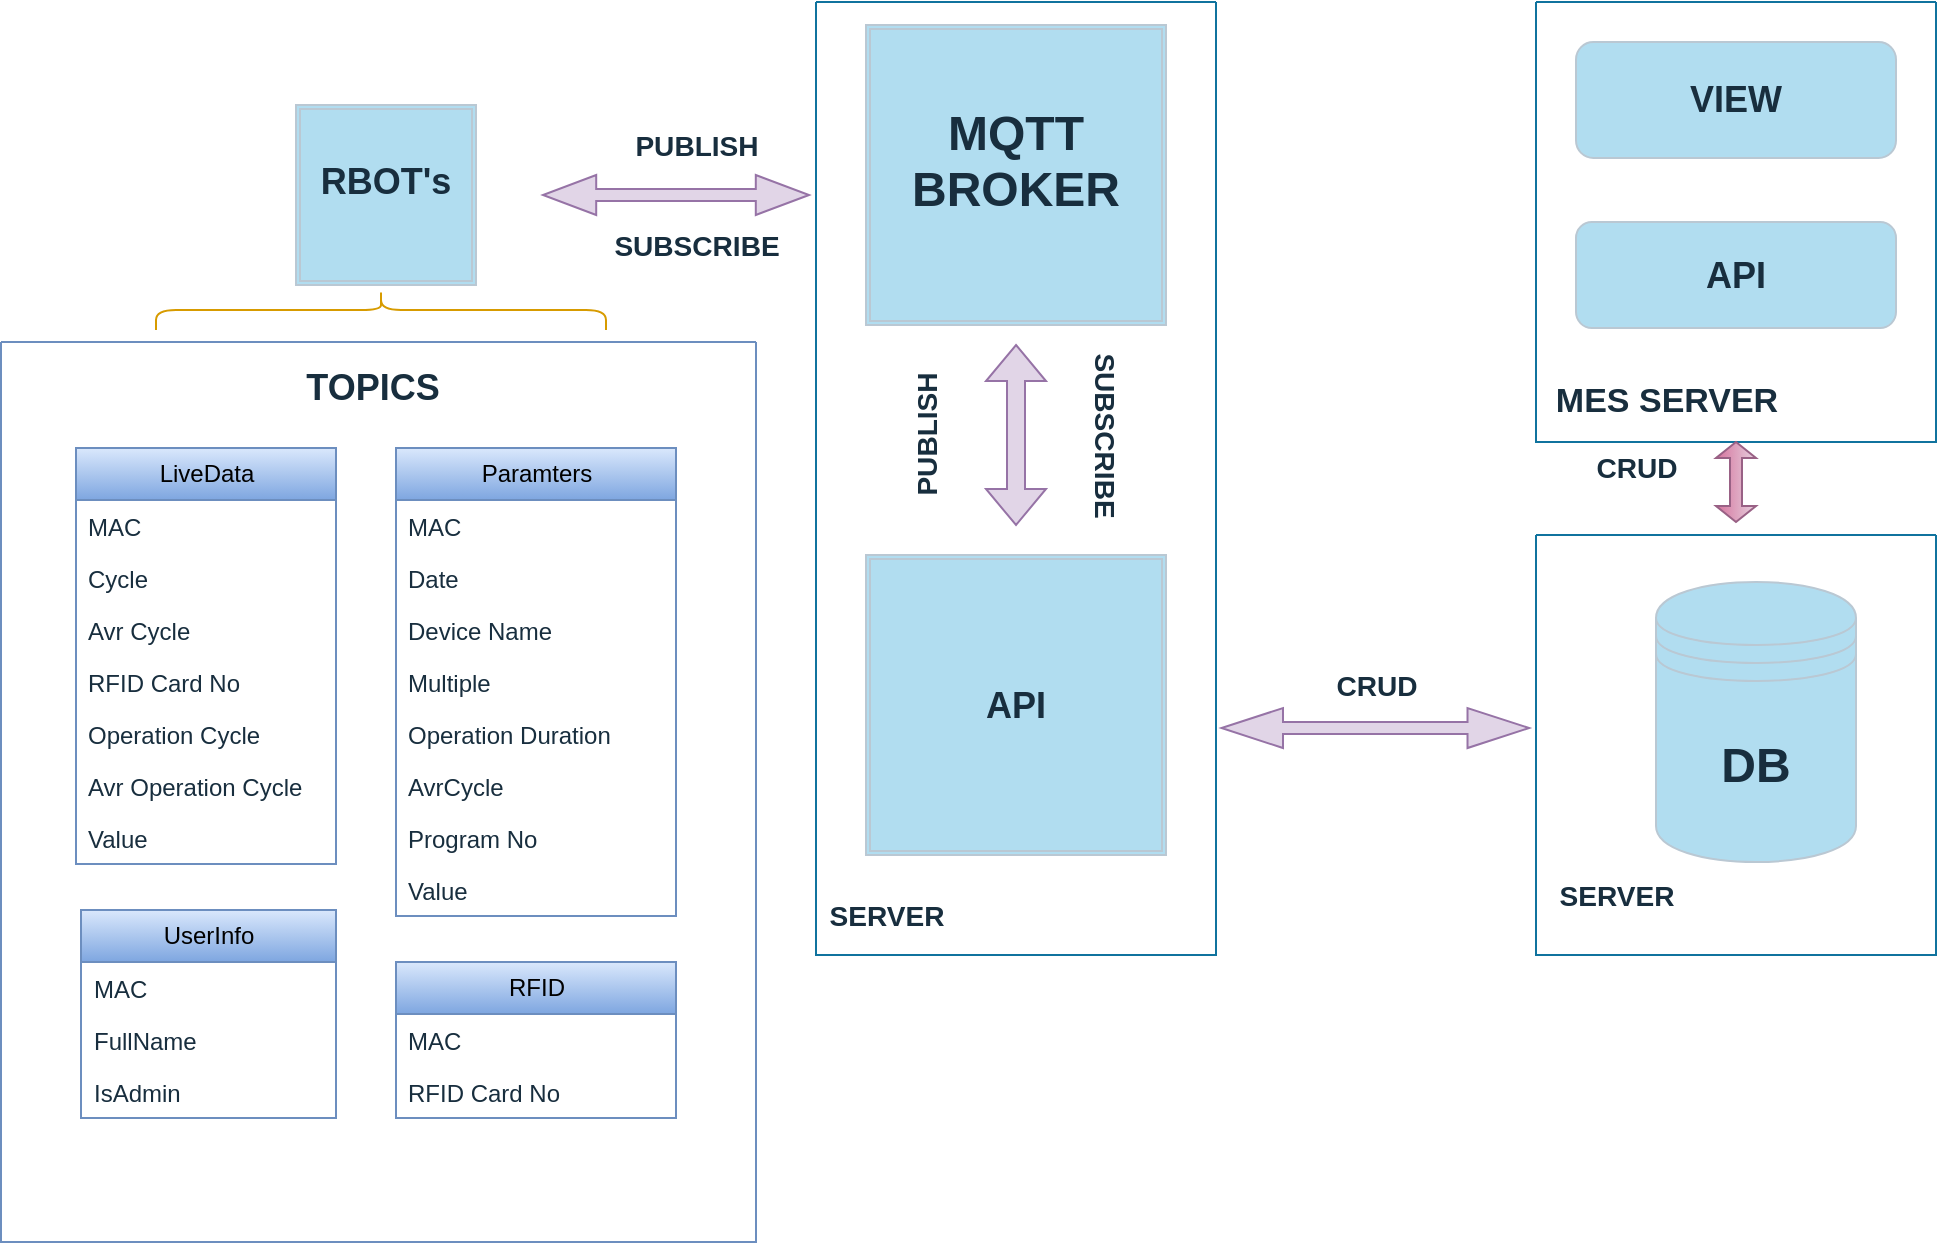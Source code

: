 <mxfile version="24.2.1" type="github">
  <diagram name="Page-1" id="5f0bae14-7c28-e335-631c-24af17079c00">
    <mxGraphModel dx="1380" dy="741" grid="1" gridSize="10" guides="1" tooltips="1" connect="1" arrows="1" fold="1" page="1" pageScale="1" pageWidth="1100" pageHeight="850" background="none" math="0" shadow="0">
      <root>
        <mxCell id="0" />
        <mxCell id="1" parent="0" />
        <mxCell id="vdj9q_atu6wUsFnDW9EK-2" value="&lt;h2&gt;RBOT&#39;s&lt;/h2&gt;&lt;div&gt;&lt;br&gt;&lt;/div&gt;" style="shape=ext;double=1;whiteSpace=wrap;html=1;aspect=fixed;labelBackgroundColor=none;fillColor=#B1DDF0;strokeColor=#BAC8D3;fontColor=#182E3E;" vertex="1" parent="1">
          <mxGeometry x="160" y="71.5" width="90" height="90" as="geometry" />
        </mxCell>
        <mxCell id="vdj9q_atu6wUsFnDW9EK-30" value="" style="shape=doubleArrow;direction=south;whiteSpace=wrap;html=1;rotation=90;fillColor=#e1d5e7;strokeColor=#9673a6;" vertex="1" parent="1">
          <mxGeometry x="689.63" y="306.13" width="20" height="153.75" as="geometry" />
        </mxCell>
        <mxCell id="vdj9q_atu6wUsFnDW9EK-38" value="" style="shape=doubleArrow;direction=south;whiteSpace=wrap;html=1;rotation=90;fillColor=#e1d5e7;strokeColor=#9673a6;" vertex="1" parent="1">
          <mxGeometry x="340" y="50" width="20" height="133" as="geometry" />
        </mxCell>
        <mxCell id="vdj9q_atu6wUsFnDW9EK-41" value="&lt;h3&gt;PUBLISH&lt;/h3&gt;" style="text;html=1;align=center;verticalAlign=middle;resizable=0;points=[];autosize=1;strokeColor=none;fillColor=none;fontColor=#182E3E;" vertex="1" parent="1">
          <mxGeometry x="315" y="61.5" width="90" height="60" as="geometry" />
        </mxCell>
        <mxCell id="vdj9q_atu6wUsFnDW9EK-43" value="&lt;h3&gt;SUBSCRIBE&lt;/h3&gt;" style="text;html=1;align=center;verticalAlign=middle;resizable=0;points=[];autosize=1;strokeColor=none;fillColor=none;fontColor=#182E3E;" vertex="1" parent="1">
          <mxGeometry x="305" y="111.5" width="110" height="60" as="geometry" />
        </mxCell>
        <mxCell id="vdj9q_atu6wUsFnDW9EK-46" value="&lt;h3&gt;CRUD&lt;br&gt;&lt;/h3&gt;" style="text;html=1;align=center;verticalAlign=middle;resizable=0;points=[];autosize=1;strokeColor=none;fillColor=none;fontColor=#182E3E;" vertex="1" parent="1">
          <mxGeometry x="670" y="331.5" width="60" height="60" as="geometry" />
        </mxCell>
        <mxCell id="vdj9q_atu6wUsFnDW9EK-49" value="" style="swimlane;startSize=0;strokeColor=#10739e;fillColor=#b1ddf0;" vertex="1" parent="1">
          <mxGeometry x="420" y="20" width="200" height="476.5" as="geometry">
            <mxRectangle x="420" y="20" width="50" height="40" as="alternateBounds" />
          </mxGeometry>
        </mxCell>
        <mxCell id="vdj9q_atu6wUsFnDW9EK-50" value="&lt;h3&gt;SERVER&lt;/h3&gt;" style="text;html=1;align=center;verticalAlign=middle;resizable=0;points=[];autosize=1;strokeColor=none;fillColor=none;fontColor=#182E3E;" vertex="1" parent="vdj9q_atu6wUsFnDW9EK-49">
          <mxGeometry x="-5" y="426.5" width="80" height="60" as="geometry" />
        </mxCell>
        <mxCell id="vdj9q_atu6wUsFnDW9EK-4" value="&lt;h2&gt;API&lt;/h2&gt;" style="shape=ext;double=1;whiteSpace=wrap;html=1;aspect=fixed;strokeColor=#BAC8D3;fontColor=#182E3E;fillColor=#B1DDF0;labelBackgroundColor=none;" vertex="1" parent="vdj9q_atu6wUsFnDW9EK-49">
          <mxGeometry x="25" y="276.5" width="150" height="150" as="geometry" />
        </mxCell>
        <mxCell id="vdj9q_atu6wUsFnDW9EK-45" value="&lt;h3&gt;SUBSCRIBE&lt;/h3&gt;" style="text;html=1;align=center;verticalAlign=middle;resizable=0;points=[];autosize=1;strokeColor=none;fillColor=none;fontColor=#182E3E;rotation=90;" vertex="1" parent="vdj9q_atu6wUsFnDW9EK-49">
          <mxGeometry x="90" y="186.5" width="110" height="60" as="geometry" />
        </mxCell>
        <mxCell id="vdj9q_atu6wUsFnDW9EK-29" value="" style="shape=doubleArrow;direction=south;whiteSpace=wrap;html=1;strokeColor=#9673a6;fillColor=#e1d5e7;" vertex="1" parent="vdj9q_atu6wUsFnDW9EK-49">
          <mxGeometry x="85" y="171.5" width="30" height="90" as="geometry" />
        </mxCell>
        <mxCell id="vdj9q_atu6wUsFnDW9EK-44" value="&lt;h3&gt;PUBLISH&lt;/h3&gt;" style="text;html=1;align=center;verticalAlign=middle;resizable=0;points=[];autosize=1;strokeColor=none;fillColor=none;fontColor=#182E3E;rotation=-90;" vertex="1" parent="vdj9q_atu6wUsFnDW9EK-49">
          <mxGeometry x="10" y="186.5" width="90" height="60" as="geometry" />
        </mxCell>
        <mxCell id="vdj9q_atu6wUsFnDW9EK-3" value="&lt;h1&gt;MQTT BROKER&lt;/h1&gt;&lt;div&gt;&lt;br&gt;&lt;/div&gt;" style="shape=ext;double=1;whiteSpace=wrap;html=1;aspect=fixed;labelBackgroundColor=none;fillColor=#B1DDF0;strokeColor=#BAC8D3;fontColor=#182E3E;" vertex="1" parent="vdj9q_atu6wUsFnDW9EK-49">
          <mxGeometry x="25" y="11.5" width="150" height="150" as="geometry" />
        </mxCell>
        <mxCell id="vdj9q_atu6wUsFnDW9EK-51" value="" style="swimlane;startSize=0;strokeColor=#10739e;fillColor=#b1ddf0;" vertex="1" parent="1">
          <mxGeometry x="780" y="286.5" width="200" height="210" as="geometry" />
        </mxCell>
        <mxCell id="vdj9q_atu6wUsFnDW9EK-10" value="&lt;h1&gt;DB&lt;/h1&gt;" style="shape=datastore;whiteSpace=wrap;html=1;strokeColor=#BAC8D3;fontColor=#182E3E;fillColor=#B1DDF0;labelBackgroundColor=none;" vertex="1" parent="vdj9q_atu6wUsFnDW9EK-51">
          <mxGeometry x="60" y="23.5" width="100" height="140" as="geometry" />
        </mxCell>
        <mxCell id="vdj9q_atu6wUsFnDW9EK-52" value="&lt;h3&gt;SERVER&lt;/h3&gt;" style="text;html=1;align=center;verticalAlign=middle;resizable=0;points=[];autosize=1;strokeColor=none;fillColor=none;fontColor=#182E3E;" vertex="1" parent="vdj9q_atu6wUsFnDW9EK-51">
          <mxGeometry y="150" width="80" height="60" as="geometry" />
        </mxCell>
        <mxCell id="vdj9q_atu6wUsFnDW9EK-60" value="" style="swimlane;startSize=0;strokeColor=#10739e;fillColor=#b1ddf0;" vertex="1" parent="1">
          <mxGeometry x="780" y="20" width="200" height="220" as="geometry" />
        </mxCell>
        <mxCell id="vdj9q_atu6wUsFnDW9EK-66" value="&lt;h2&gt;VIEW&lt;/h2&gt;" style="rounded=1;whiteSpace=wrap;html=1;strokeColor=#BAC8D3;fontColor=#182E3E;fillColor=#B1DDF0;" vertex="1" parent="vdj9q_atu6wUsFnDW9EK-60">
          <mxGeometry x="20" y="20" width="160" height="58" as="geometry" />
        </mxCell>
        <mxCell id="vdj9q_atu6wUsFnDW9EK-67" value="&lt;h2&gt;API&lt;/h2&gt;" style="rounded=1;whiteSpace=wrap;html=1;strokeColor=#BAC8D3;fontColor=#182E3E;fillColor=#B1DDF0;" vertex="1" parent="vdj9q_atu6wUsFnDW9EK-60">
          <mxGeometry x="20" y="110" width="160" height="53" as="geometry" />
        </mxCell>
        <mxCell id="vdj9q_atu6wUsFnDW9EK-68" value="&lt;h2 style=&quot;font-size: 17px;&quot;&gt;MES SERVER&lt;/h2&gt;" style="text;html=1;align=center;verticalAlign=middle;resizable=0;points=[];autosize=1;strokeColor=none;fillColor=none;fontColor=#182E3E;" vertex="1" parent="vdj9q_atu6wUsFnDW9EK-60">
          <mxGeometry y="170" width="130" height="60" as="geometry" />
        </mxCell>
        <mxCell id="vdj9q_atu6wUsFnDW9EK-62" value="&lt;h3&gt;CRUD&lt;br&gt;&lt;/h3&gt;" style="text;html=1;align=center;verticalAlign=middle;resizable=0;points=[];autosize=1;strokeColor=none;fillColor=none;fontColor=#182E3E;" vertex="1" parent="1">
          <mxGeometry x="800" y="223.25" width="60" height="60" as="geometry" />
        </mxCell>
        <mxCell id="vdj9q_atu6wUsFnDW9EK-64" value="" style="shape=doubleArrow;direction=south;whiteSpace=wrap;html=1;strokeColor=#996185;fillColor=#e6d0de;gradientColor=#d5739d;" vertex="1" parent="1">
          <mxGeometry x="870" y="240" width="20" height="40" as="geometry" />
        </mxCell>
        <mxCell id="vdj9q_atu6wUsFnDW9EK-73" value="" style="shape=curlyBracket;whiteSpace=wrap;html=1;rounded=1;labelPosition=left;verticalLabelPosition=middle;align=right;verticalAlign=middle;strokeColor=#d79b00;fillColor=#ffcd28;rotation=90;gradientColor=#ffa500;" vertex="1" parent="1">
          <mxGeometry x="192.5" y="61.5" width="20" height="225" as="geometry" />
        </mxCell>
        <mxCell id="vdj9q_atu6wUsFnDW9EK-75" value="" style="swimlane;startSize=0;strokeColor=#6c8ebf;fillColor=#dae8fc;gradientColor=#7ea6e0;" vertex="1" parent="1">
          <mxGeometry x="12.5" y="190" width="377.5" height="450" as="geometry" />
        </mxCell>
        <mxCell id="vdj9q_atu6wUsFnDW9EK-78" value="LiveData" style="swimlane;fontStyle=0;childLayout=stackLayout;horizontal=1;startSize=26;fillColor=#dae8fc;horizontalStack=0;resizeParent=1;resizeParentMax=0;resizeLast=0;collapsible=1;marginBottom=0;html=1;strokeColor=#6c8ebf;gradientColor=#7ea6e0;" vertex="1" parent="vdj9q_atu6wUsFnDW9EK-75">
          <mxGeometry x="37.5" y="53" width="130" height="208" as="geometry" />
        </mxCell>
        <mxCell id="vdj9q_atu6wUsFnDW9EK-79" value="MAC" style="text;strokeColor=none;fillColor=none;align=left;verticalAlign=top;spacingLeft=4;spacingRight=4;overflow=hidden;rotatable=0;points=[[0,0.5],[1,0.5]];portConstraint=eastwest;whiteSpace=wrap;html=1;fontColor=#182E3E;" vertex="1" parent="vdj9q_atu6wUsFnDW9EK-78">
          <mxGeometry y="26" width="130" height="26" as="geometry" />
        </mxCell>
        <mxCell id="vdj9q_atu6wUsFnDW9EK-80" value="Cycle" style="text;strokeColor=none;fillColor=none;align=left;verticalAlign=top;spacingLeft=4;spacingRight=4;overflow=hidden;rotatable=0;points=[[0,0.5],[1,0.5]];portConstraint=eastwest;whiteSpace=wrap;html=1;fontColor=#182E3E;" vertex="1" parent="vdj9q_atu6wUsFnDW9EK-78">
          <mxGeometry y="52" width="130" height="26" as="geometry" />
        </mxCell>
        <mxCell id="vdj9q_atu6wUsFnDW9EK-81" value="Avr Cycle" style="text;strokeColor=none;fillColor=none;align=left;verticalAlign=top;spacingLeft=4;spacingRight=4;overflow=hidden;rotatable=0;points=[[0,0.5],[1,0.5]];portConstraint=eastwest;whiteSpace=wrap;html=1;fontColor=#182E3E;" vertex="1" parent="vdj9q_atu6wUsFnDW9EK-78">
          <mxGeometry y="78" width="130" height="26" as="geometry" />
        </mxCell>
        <mxCell id="vdj9q_atu6wUsFnDW9EK-82" value="RFID Card No" style="text;strokeColor=none;fillColor=none;align=left;verticalAlign=top;spacingLeft=4;spacingRight=4;overflow=hidden;rotatable=0;points=[[0,0.5],[1,0.5]];portConstraint=eastwest;whiteSpace=wrap;html=1;fontColor=#182E3E;" vertex="1" parent="vdj9q_atu6wUsFnDW9EK-78">
          <mxGeometry y="104" width="130" height="26" as="geometry" />
        </mxCell>
        <mxCell id="vdj9q_atu6wUsFnDW9EK-88" value="Operation Cycle" style="text;strokeColor=none;fillColor=none;align=left;verticalAlign=top;spacingLeft=4;spacingRight=4;overflow=hidden;rotatable=0;points=[[0,0.5],[1,0.5]];portConstraint=eastwest;whiteSpace=wrap;html=1;fontColor=#182E3E;" vertex="1" parent="vdj9q_atu6wUsFnDW9EK-78">
          <mxGeometry y="130" width="130" height="26" as="geometry" />
        </mxCell>
        <mxCell id="vdj9q_atu6wUsFnDW9EK-96" value="Avr Operation Cycle" style="text;strokeColor=none;fillColor=none;align=left;verticalAlign=top;spacingLeft=4;spacingRight=4;overflow=hidden;rotatable=0;points=[[0,0.5],[1,0.5]];portConstraint=eastwest;whiteSpace=wrap;html=1;fontColor=#182E3E;" vertex="1" parent="vdj9q_atu6wUsFnDW9EK-78">
          <mxGeometry y="156" width="130" height="26" as="geometry" />
        </mxCell>
        <mxCell id="vdj9q_atu6wUsFnDW9EK-98" value="Value" style="text;strokeColor=none;fillColor=none;align=left;verticalAlign=top;spacingLeft=4;spacingRight=4;overflow=hidden;rotatable=0;points=[[0,0.5],[1,0.5]];portConstraint=eastwest;whiteSpace=wrap;html=1;fontColor=#182E3E;" vertex="1" parent="vdj9q_atu6wUsFnDW9EK-78">
          <mxGeometry y="182" width="130" height="26" as="geometry" />
        </mxCell>
        <mxCell id="vdj9q_atu6wUsFnDW9EK-108" value="RFID" style="swimlane;fontStyle=0;childLayout=stackLayout;horizontal=1;startSize=26;fillColor=#dae8fc;horizontalStack=0;resizeParent=1;resizeParentMax=0;resizeLast=0;collapsible=1;marginBottom=0;html=1;strokeColor=#6c8ebf;gradientColor=#7ea6e0;" vertex="1" parent="vdj9q_atu6wUsFnDW9EK-75">
          <mxGeometry x="197.5" y="310" width="140" height="78" as="geometry" />
        </mxCell>
        <mxCell id="vdj9q_atu6wUsFnDW9EK-109" value="MAC" style="text;strokeColor=none;fillColor=none;align=left;verticalAlign=top;spacingLeft=4;spacingRight=4;overflow=hidden;rotatable=0;points=[[0,0.5],[1,0.5]];portConstraint=eastwest;whiteSpace=wrap;html=1;fontColor=#182E3E;" vertex="1" parent="vdj9q_atu6wUsFnDW9EK-108">
          <mxGeometry y="26" width="140" height="26" as="geometry" />
        </mxCell>
        <mxCell id="vdj9q_atu6wUsFnDW9EK-110" value="RFID Card No" style="text;strokeColor=none;fillColor=none;align=left;verticalAlign=top;spacingLeft=4;spacingRight=4;overflow=hidden;rotatable=0;points=[[0,0.5],[1,0.5]];portConstraint=eastwest;whiteSpace=wrap;html=1;fontColor=#182E3E;" vertex="1" parent="vdj9q_atu6wUsFnDW9EK-108">
          <mxGeometry y="52" width="140" height="26" as="geometry" />
        </mxCell>
        <mxCell id="vdj9q_atu6wUsFnDW9EK-99" value="Paramters" style="swimlane;fontStyle=0;childLayout=stackLayout;horizontal=1;startSize=26;fillColor=#dae8fc;horizontalStack=0;resizeParent=1;resizeParentMax=0;resizeLast=0;collapsible=1;marginBottom=0;html=1;strokeColor=#6c8ebf;gradientColor=#7ea6e0;" vertex="1" parent="vdj9q_atu6wUsFnDW9EK-75">
          <mxGeometry x="197.5" y="53" width="140" height="234" as="geometry" />
        </mxCell>
        <mxCell id="vdj9q_atu6wUsFnDW9EK-100" value="MAC" style="text;strokeColor=none;fillColor=none;align=left;verticalAlign=top;spacingLeft=4;spacingRight=4;overflow=hidden;rotatable=0;points=[[0,0.5],[1,0.5]];portConstraint=eastwest;whiteSpace=wrap;html=1;fontColor=#182E3E;" vertex="1" parent="vdj9q_atu6wUsFnDW9EK-99">
          <mxGeometry y="26" width="140" height="26" as="geometry" />
        </mxCell>
        <mxCell id="vdj9q_atu6wUsFnDW9EK-101" value="Date" style="text;strokeColor=none;fillColor=none;align=left;verticalAlign=top;spacingLeft=4;spacingRight=4;overflow=hidden;rotatable=0;points=[[0,0.5],[1,0.5]];portConstraint=eastwest;whiteSpace=wrap;html=1;fontColor=#182E3E;" vertex="1" parent="vdj9q_atu6wUsFnDW9EK-99">
          <mxGeometry y="52" width="140" height="26" as="geometry" />
        </mxCell>
        <mxCell id="vdj9q_atu6wUsFnDW9EK-102" value="Device Name&lt;div&gt;&lt;br&gt;&lt;/div&gt;" style="text;strokeColor=none;fillColor=none;align=left;verticalAlign=top;spacingLeft=4;spacingRight=4;overflow=hidden;rotatable=0;points=[[0,0.5],[1,0.5]];portConstraint=eastwest;whiteSpace=wrap;html=1;fontColor=#182E3E;" vertex="1" parent="vdj9q_atu6wUsFnDW9EK-99">
          <mxGeometry y="78" width="140" height="26" as="geometry" />
        </mxCell>
        <mxCell id="vdj9q_atu6wUsFnDW9EK-103" value="&lt;div&gt;Multiple&lt;/div&gt;" style="text;strokeColor=none;fillColor=none;align=left;verticalAlign=top;spacingLeft=4;spacingRight=4;overflow=hidden;rotatable=0;points=[[0,0.5],[1,0.5]];portConstraint=eastwest;whiteSpace=wrap;html=1;fontColor=#182E3E;" vertex="1" parent="vdj9q_atu6wUsFnDW9EK-99">
          <mxGeometry y="104" width="140" height="26" as="geometry" />
        </mxCell>
        <mxCell id="vdj9q_atu6wUsFnDW9EK-104" value="&lt;div&gt;Operation Duration&lt;/div&gt;" style="text;strokeColor=none;fillColor=none;align=left;verticalAlign=top;spacingLeft=4;spacingRight=4;overflow=hidden;rotatable=0;points=[[0,0.5],[1,0.5]];portConstraint=eastwest;whiteSpace=wrap;html=1;fontColor=#182E3E;" vertex="1" parent="vdj9q_atu6wUsFnDW9EK-99">
          <mxGeometry y="130" width="140" height="26" as="geometry" />
        </mxCell>
        <mxCell id="vdj9q_atu6wUsFnDW9EK-105" value="AvrCycle" style="text;strokeColor=none;fillColor=none;align=left;verticalAlign=top;spacingLeft=4;spacingRight=4;overflow=hidden;rotatable=0;points=[[0,0.5],[1,0.5]];portConstraint=eastwest;whiteSpace=wrap;html=1;fontColor=#182E3E;" vertex="1" parent="vdj9q_atu6wUsFnDW9EK-99">
          <mxGeometry y="156" width="140" height="26" as="geometry" />
        </mxCell>
        <mxCell id="vdj9q_atu6wUsFnDW9EK-106" value="Program No" style="text;strokeColor=none;fillColor=none;align=left;verticalAlign=top;spacingLeft=4;spacingRight=4;overflow=hidden;rotatable=0;points=[[0,0.5],[1,0.5]];portConstraint=eastwest;whiteSpace=wrap;html=1;fontColor=#182E3E;" vertex="1" parent="vdj9q_atu6wUsFnDW9EK-99">
          <mxGeometry y="182" width="140" height="26" as="geometry" />
        </mxCell>
        <mxCell id="vdj9q_atu6wUsFnDW9EK-107" value="Value" style="text;strokeColor=none;fillColor=none;align=left;verticalAlign=top;spacingLeft=4;spacingRight=4;overflow=hidden;rotatable=0;points=[[0,0.5],[1,0.5]];portConstraint=eastwest;whiteSpace=wrap;html=1;fontColor=#182E3E;" vertex="1" parent="vdj9q_atu6wUsFnDW9EK-99">
          <mxGeometry y="208" width="140" height="26" as="geometry" />
        </mxCell>
        <mxCell id="vdj9q_atu6wUsFnDW9EK-112" value="UserInfo" style="swimlane;fontStyle=0;childLayout=stackLayout;horizontal=1;startSize=26;fillColor=#dae8fc;horizontalStack=0;resizeParent=1;resizeParentMax=0;resizeLast=0;collapsible=1;marginBottom=0;html=1;strokeColor=#6c8ebf;gradientColor=#7ea6e0;" vertex="1" parent="vdj9q_atu6wUsFnDW9EK-75">
          <mxGeometry x="40" y="284" width="127.5" height="104" as="geometry" />
        </mxCell>
        <mxCell id="vdj9q_atu6wUsFnDW9EK-113" value="MAC" style="text;strokeColor=none;fillColor=none;align=left;verticalAlign=top;spacingLeft=4;spacingRight=4;overflow=hidden;rotatable=0;points=[[0,0.5],[1,0.5]];portConstraint=eastwest;whiteSpace=wrap;html=1;fontColor=#182E3E;" vertex="1" parent="vdj9q_atu6wUsFnDW9EK-112">
          <mxGeometry y="26" width="127.5" height="26" as="geometry" />
        </mxCell>
        <mxCell id="vdj9q_atu6wUsFnDW9EK-114" value="FullName" style="text;strokeColor=none;fillColor=none;align=left;verticalAlign=top;spacingLeft=4;spacingRight=4;overflow=hidden;rotatable=0;points=[[0,0.5],[1,0.5]];portConstraint=eastwest;whiteSpace=wrap;html=1;fontColor=#182E3E;" vertex="1" parent="vdj9q_atu6wUsFnDW9EK-112">
          <mxGeometry y="52" width="127.5" height="26" as="geometry" />
        </mxCell>
        <mxCell id="vdj9q_atu6wUsFnDW9EK-115" value="IsAdmin" style="text;strokeColor=none;fillColor=none;align=left;verticalAlign=top;spacingLeft=4;spacingRight=4;overflow=hidden;rotatable=0;points=[[0,0.5],[1,0.5]];portConstraint=eastwest;whiteSpace=wrap;html=1;fontColor=#182E3E;" vertex="1" parent="vdj9q_atu6wUsFnDW9EK-112">
          <mxGeometry y="78" width="127.5" height="26" as="geometry" />
        </mxCell>
        <mxCell id="vdj9q_atu6wUsFnDW9EK-97" value="&lt;h2&gt;TOPICS&lt;/h2&gt;" style="text;html=1;align=center;verticalAlign=middle;resizable=0;points=[];autosize=1;strokeColor=none;fillColor=none;fontColor=#182E3E;" vertex="1" parent="1">
          <mxGeometry x="152.5" y="183" width="90" height="60" as="geometry" />
        </mxCell>
      </root>
    </mxGraphModel>
  </diagram>
</mxfile>

